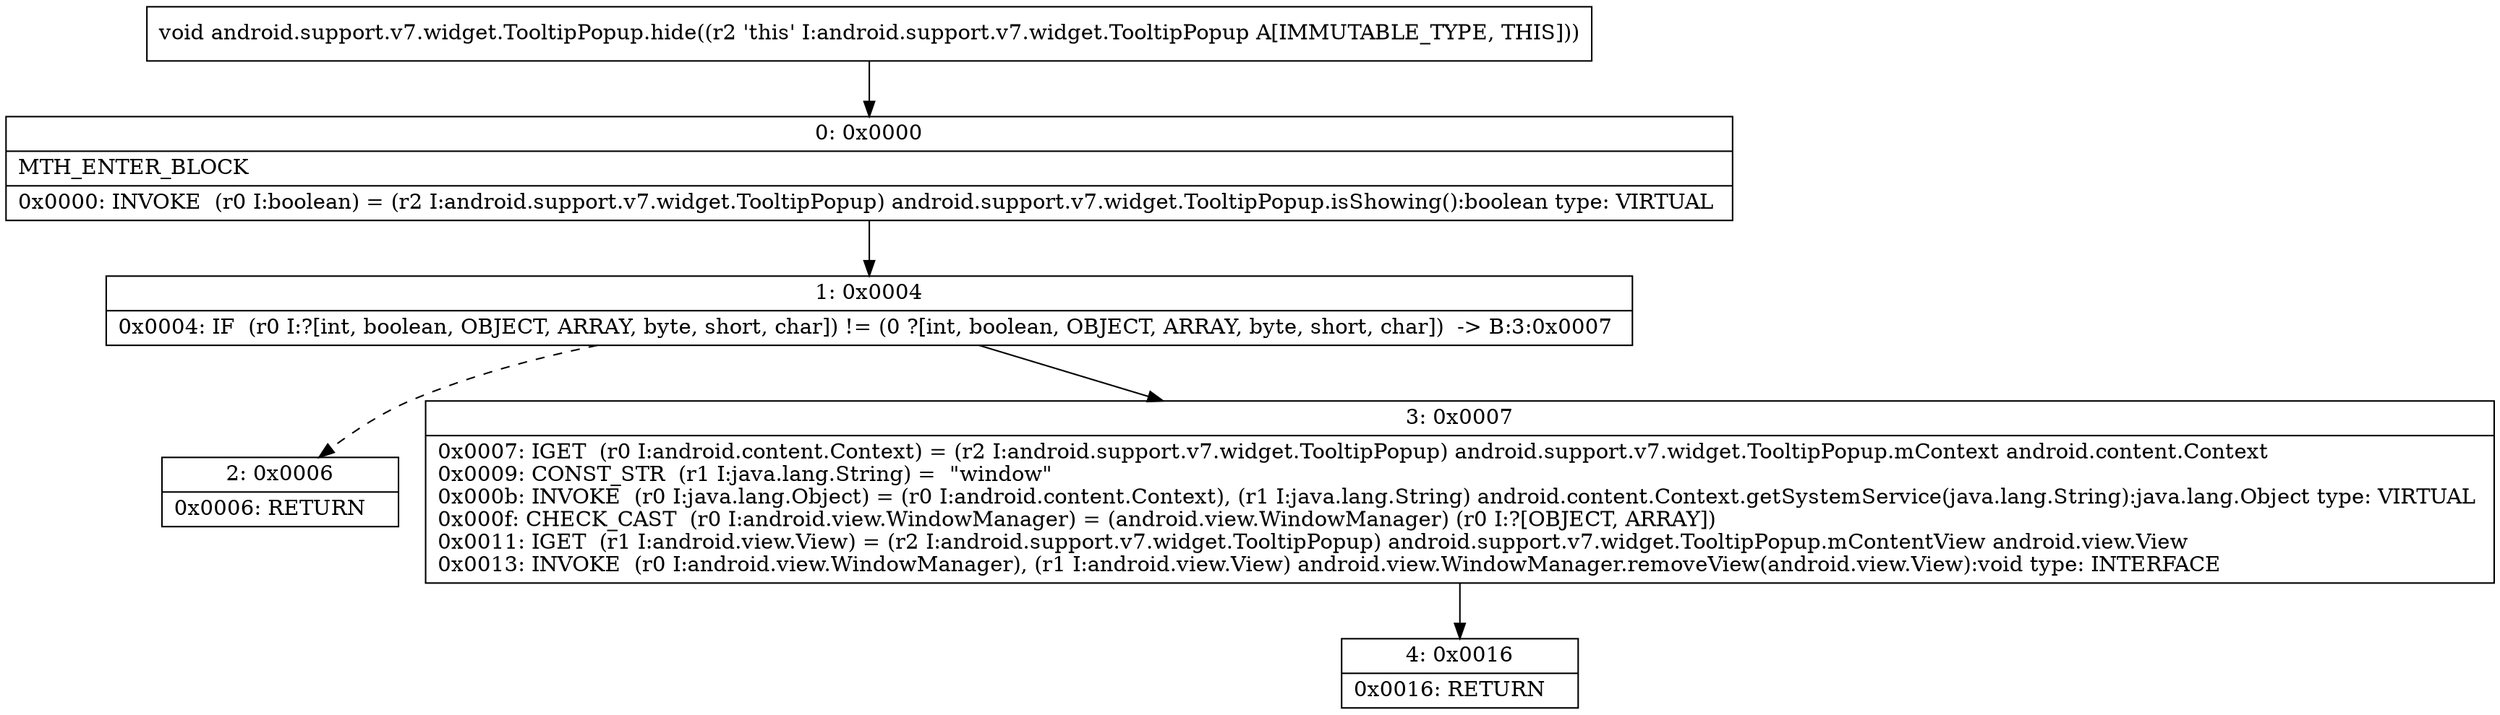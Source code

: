 digraph "CFG forandroid.support.v7.widget.TooltipPopup.hide()V" {
Node_0 [shape=record,label="{0\:\ 0x0000|MTH_ENTER_BLOCK\l|0x0000: INVOKE  (r0 I:boolean) = (r2 I:android.support.v7.widget.TooltipPopup) android.support.v7.widget.TooltipPopup.isShowing():boolean type: VIRTUAL \l}"];
Node_1 [shape=record,label="{1\:\ 0x0004|0x0004: IF  (r0 I:?[int, boolean, OBJECT, ARRAY, byte, short, char]) != (0 ?[int, boolean, OBJECT, ARRAY, byte, short, char])  \-\> B:3:0x0007 \l}"];
Node_2 [shape=record,label="{2\:\ 0x0006|0x0006: RETURN   \l}"];
Node_3 [shape=record,label="{3\:\ 0x0007|0x0007: IGET  (r0 I:android.content.Context) = (r2 I:android.support.v7.widget.TooltipPopup) android.support.v7.widget.TooltipPopup.mContext android.content.Context \l0x0009: CONST_STR  (r1 I:java.lang.String) =  \"window\" \l0x000b: INVOKE  (r0 I:java.lang.Object) = (r0 I:android.content.Context), (r1 I:java.lang.String) android.content.Context.getSystemService(java.lang.String):java.lang.Object type: VIRTUAL \l0x000f: CHECK_CAST  (r0 I:android.view.WindowManager) = (android.view.WindowManager) (r0 I:?[OBJECT, ARRAY]) \l0x0011: IGET  (r1 I:android.view.View) = (r2 I:android.support.v7.widget.TooltipPopup) android.support.v7.widget.TooltipPopup.mContentView android.view.View \l0x0013: INVOKE  (r0 I:android.view.WindowManager), (r1 I:android.view.View) android.view.WindowManager.removeView(android.view.View):void type: INTERFACE \l}"];
Node_4 [shape=record,label="{4\:\ 0x0016|0x0016: RETURN   \l}"];
MethodNode[shape=record,label="{void android.support.v7.widget.TooltipPopup.hide((r2 'this' I:android.support.v7.widget.TooltipPopup A[IMMUTABLE_TYPE, THIS])) }"];
MethodNode -> Node_0;
Node_0 -> Node_1;
Node_1 -> Node_2[style=dashed];
Node_1 -> Node_3;
Node_3 -> Node_4;
}


